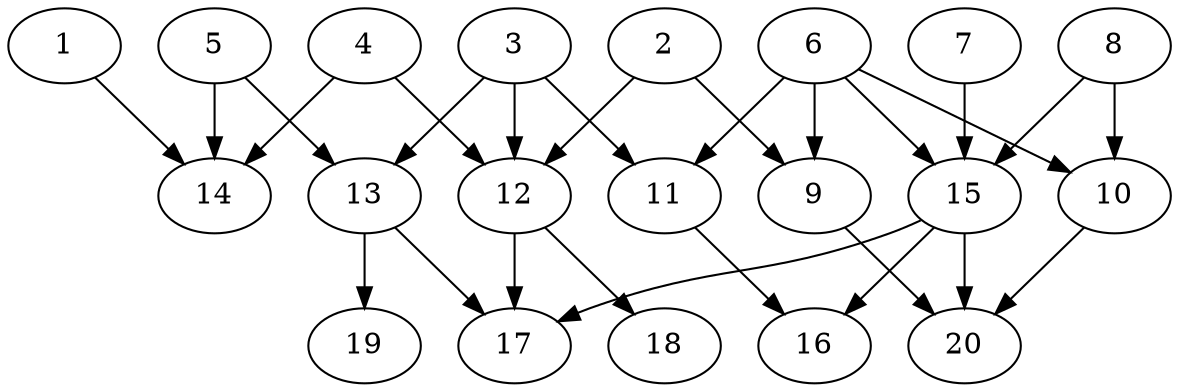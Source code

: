 // DAG automatically generated by daggen at Sat Jul 27 15:38:39 2019
// ./daggen --dot -n 20 --ccr 0.4 --fat 0.7 --regular 0.5 --density 0.4 --mindata 5242880 --maxdata 52428800 
digraph G {
  1 [size="91018240", alpha="0.13", expect_size="36407296"] 
  1 -> 14 [size ="36407296"]
  2 [size="90058240", alpha="0.11", expect_size="36023296"] 
  2 -> 9 [size ="36023296"]
  2 -> 12 [size ="36023296"]
  3 [size="130987520", alpha="0.18", expect_size="52395008"] 
  3 -> 11 [size ="52395008"]
  3 -> 12 [size ="52395008"]
  3 -> 13 [size ="52395008"]
  4 [size="42163200", alpha="0.02", expect_size="16865280"] 
  4 -> 12 [size ="16865280"]
  4 -> 14 [size ="16865280"]
  5 [size="28032000", alpha="0.15", expect_size="11212800"] 
  5 -> 13 [size ="11212800"]
  5 -> 14 [size ="11212800"]
  6 [size="44088320", alpha="0.06", expect_size="17635328"] 
  6 -> 9 [size ="17635328"]
  6 -> 10 [size ="17635328"]
  6 -> 11 [size ="17635328"]
  6 -> 15 [size ="17635328"]
  7 [size="77734400", alpha="0.18", expect_size="31093760"] 
  7 -> 15 [size ="31093760"]
  8 [size="30174720", alpha="0.08", expect_size="12069888"] 
  8 -> 10 [size ="12069888"]
  8 -> 15 [size ="12069888"]
  9 [size="108129280", alpha="0.06", expect_size="43251712"] 
  9 -> 20 [size ="43251712"]
  10 [size="37813760", alpha="0.15", expect_size="15125504"] 
  10 -> 20 [size ="15125504"]
  11 [size="129740800", alpha="0.03", expect_size="51896320"] 
  11 -> 16 [size ="51896320"]
  12 [size="88238080", alpha="0.10", expect_size="35295232"] 
  12 -> 17 [size ="35295232"]
  12 -> 18 [size ="35295232"]
  13 [size="32512000", alpha="0.09", expect_size="13004800"] 
  13 -> 17 [size ="13004800"]
  13 -> 19 [size ="13004800"]
  14 [size="19420160", alpha="0.19", expect_size="7768064"] 
  15 [size="31101440", alpha="0.03", expect_size="12440576"] 
  15 -> 16 [size ="12440576"]
  15 -> 17 [size ="12440576"]
  15 -> 20 [size ="12440576"]
  16 [size="119828480", alpha="0.09", expect_size="47931392"] 
  17 [size="34767360", alpha="0.20", expect_size="13906944"] 
  18 [size="24704000", alpha="0.01", expect_size="9881600"] 
  19 [size="70556160", alpha="0.08", expect_size="28222464"] 
  20 [size="106337280", alpha="0.07", expect_size="42534912"] 
}
